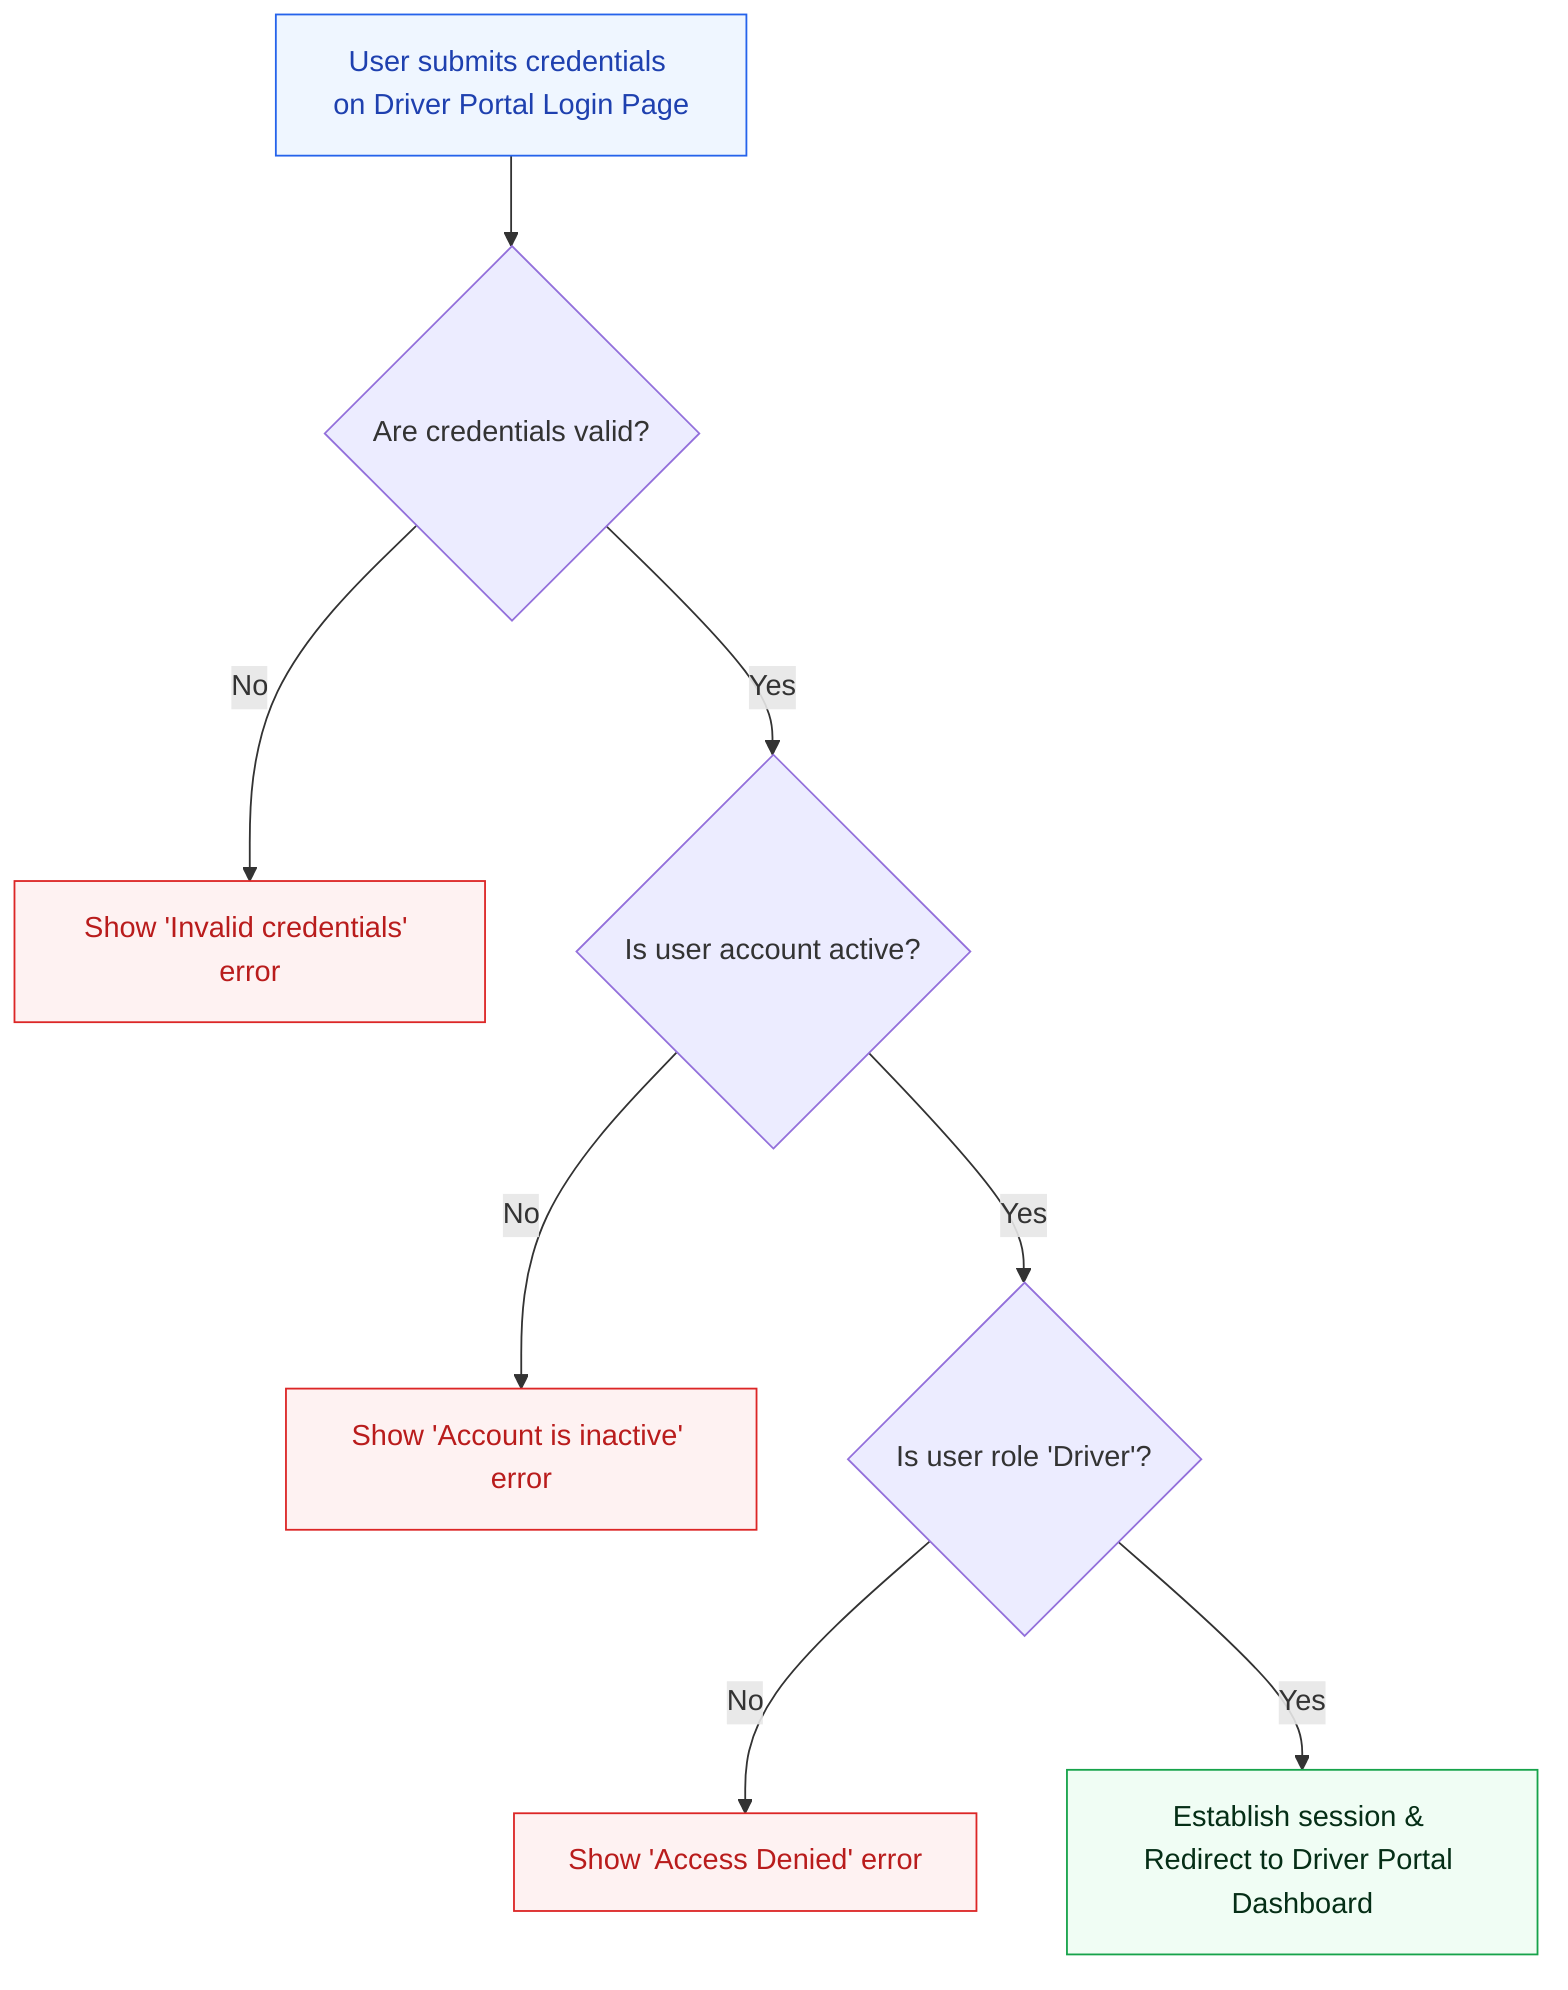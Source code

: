 flowchart TD
    A[User submits credentials on Driver Portal Login Page] --> B{Are credentials valid?}
    B -->|No| C[Show 'Invalid credentials' error]
    B -->|Yes| D{Is user account active?}
    D -->|No| E[Show 'Account is inactive' error]
    D -->|Yes| F{Is user role 'Driver'?}
    F -->|No| G[Show 'Access Denied' error]
    F -->|Yes| H[Establish session & Redirect to Driver Portal Dashboard]

    %% Styling
    classDef errorNode fill:#FEF2F2,stroke:#DC2626,color:#B91C1C
    classDef successNode fill:#F0FDF4,stroke:#16A34A,color:#052e16
    classDef processNode fill:#EFF6FF,stroke:#2563EB,color:#1e40af
    
    class A processNode
    class C,E,G errorNode
    class H successNode